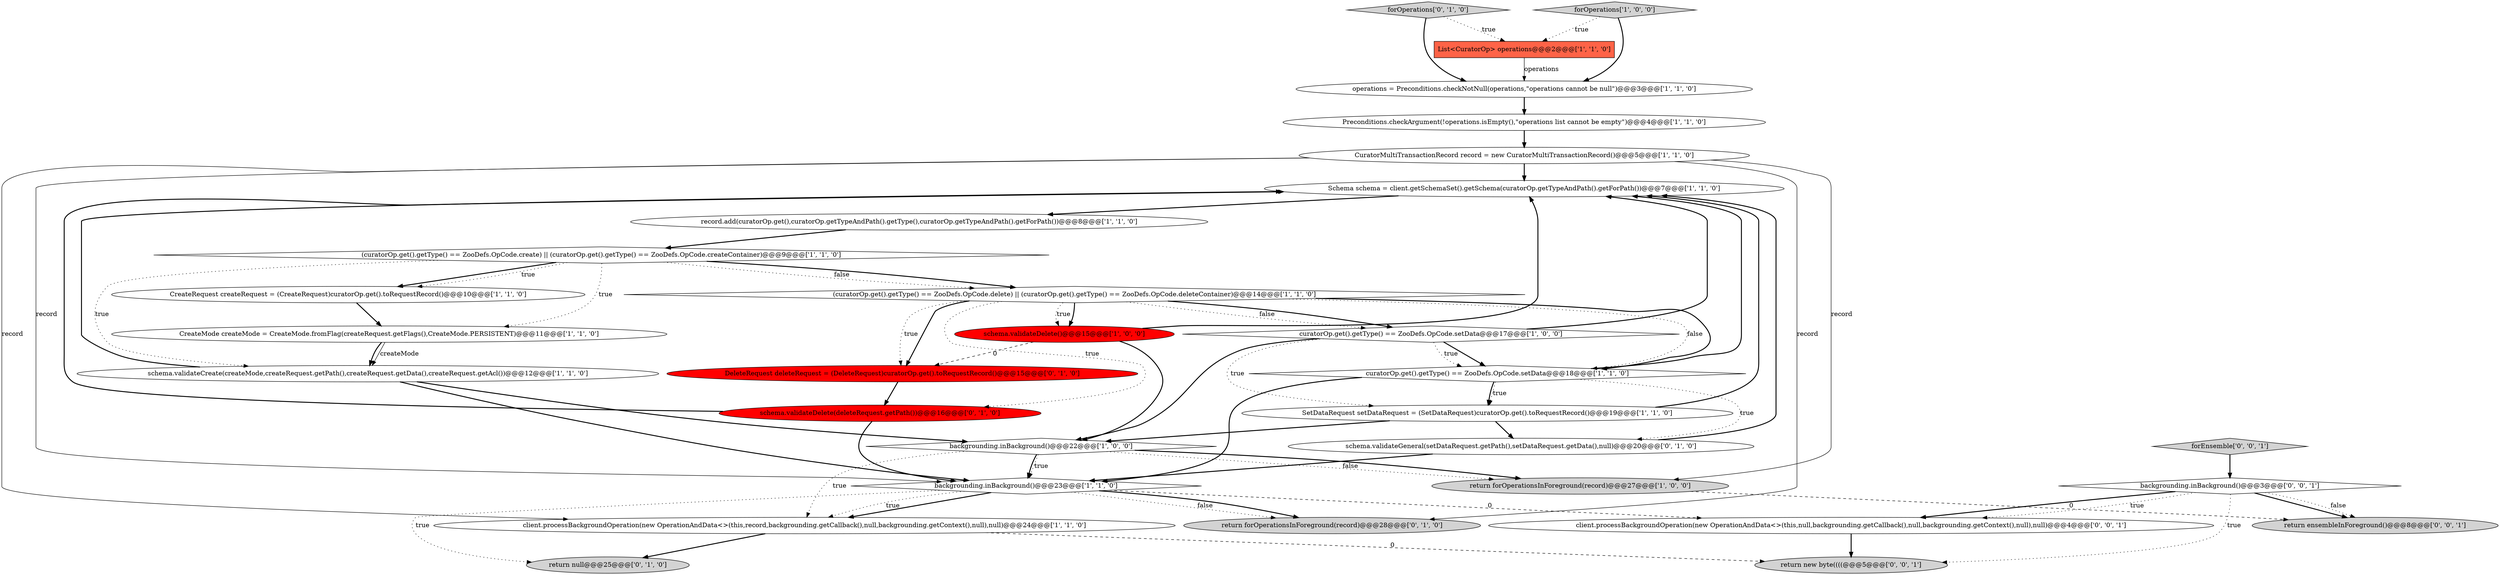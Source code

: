 digraph {
2 [style = filled, label = "Schema schema = client.getSchemaSet().getSchema(curatorOp.getTypeAndPath().getForPath())@@@7@@@['1', '1', '0']", fillcolor = white, shape = ellipse image = "AAA0AAABBB1BBB"];
3 [style = filled, label = "record.add(curatorOp.get(),curatorOp.getTypeAndPath().getType(),curatorOp.getTypeAndPath().getForPath())@@@8@@@['1', '1', '0']", fillcolor = white, shape = ellipse image = "AAA0AAABBB1BBB"];
25 [style = filled, label = "forOperations['0', '1', '0']", fillcolor = lightgray, shape = diamond image = "AAA0AAABBB2BBB"];
8 [style = filled, label = "curatorOp.get().getType() == ZooDefs.OpCode.setData@@@17@@@['1', '0', '0']", fillcolor = white, shape = diamond image = "AAA0AAABBB1BBB"];
26 [style = filled, label = "client.processBackgroundOperation(new OperationAndData<>(this,null,backgrounding.getCallback(),null,backgrounding.getContext(),null),null)@@@4@@@['0', '0', '1']", fillcolor = white, shape = ellipse image = "AAA0AAABBB3BBB"];
5 [style = filled, label = "client.processBackgroundOperation(new OperationAndData<>(this,record,backgrounding.getCallback(),null,backgrounding.getContext(),null),null)@@@24@@@['1', '1', '0']", fillcolor = white, shape = ellipse image = "AAA0AAABBB1BBB"];
18 [style = filled, label = "schema.validateCreate(createMode,createRequest.getPath(),createRequest.getData(),createRequest.getAcl())@@@12@@@['1', '1', '0']", fillcolor = white, shape = ellipse image = "AAA0AAABBB1BBB"];
20 [style = filled, label = "schema.validateGeneral(setDataRequest.getPath(),setDataRequest.getData(),null)@@@20@@@['0', '1', '0']", fillcolor = white, shape = ellipse image = "AAA0AAABBB2BBB"];
22 [style = filled, label = "DeleteRequest deleteRequest = (DeleteRequest)curatorOp.get().toRequestRecord()@@@15@@@['0', '1', '0']", fillcolor = red, shape = ellipse image = "AAA1AAABBB2BBB"];
0 [style = filled, label = "CreateMode createMode = CreateMode.fromFlag(createRequest.getFlags(),CreateMode.PERSISTENT)@@@11@@@['1', '1', '0']", fillcolor = white, shape = ellipse image = "AAA0AAABBB1BBB"];
11 [style = filled, label = "SetDataRequest setDataRequest = (SetDataRequest)curatorOp.get().toRequestRecord()@@@19@@@['1', '1', '0']", fillcolor = white, shape = ellipse image = "AAA0AAABBB1BBB"];
21 [style = filled, label = "schema.validateDelete(deleteRequest.getPath())@@@16@@@['0', '1', '0']", fillcolor = red, shape = ellipse image = "AAA1AAABBB2BBB"];
13 [style = filled, label = "CuratorMultiTransactionRecord record = new CuratorMultiTransactionRecord()@@@5@@@['1', '1', '0']", fillcolor = white, shape = ellipse image = "AAA0AAABBB1BBB"];
6 [style = filled, label = "List<CuratorOp> operations@@@2@@@['1', '1', '0']", fillcolor = tomato, shape = box image = "AAA0AAABBB1BBB"];
29 [style = filled, label = "backgrounding.inBackground()@@@3@@@['0', '0', '1']", fillcolor = white, shape = diamond image = "AAA0AAABBB3BBB"];
4 [style = filled, label = "CreateRequest createRequest = (CreateRequest)curatorOp.get().toRequestRecord()@@@10@@@['1', '1', '0']", fillcolor = white, shape = ellipse image = "AAA0AAABBB1BBB"];
24 [style = filled, label = "return null@@@25@@@['0', '1', '0']", fillcolor = lightgray, shape = ellipse image = "AAA0AAABBB2BBB"];
15 [style = filled, label = "operations = Preconditions.checkNotNull(operations,\"operations cannot be null\")@@@3@@@['1', '1', '0']", fillcolor = white, shape = ellipse image = "AAA0AAABBB1BBB"];
10 [style = filled, label = "forOperations['1', '0', '0']", fillcolor = lightgray, shape = diamond image = "AAA0AAABBB1BBB"];
17 [style = filled, label = "backgrounding.inBackground()@@@22@@@['1', '0', '0']", fillcolor = white, shape = diamond image = "AAA0AAABBB1BBB"];
27 [style = filled, label = "return ensembleInForeground()@@@8@@@['0', '0', '1']", fillcolor = lightgray, shape = ellipse image = "AAA0AAABBB3BBB"];
7 [style = filled, label = "Preconditions.checkArgument(!operations.isEmpty(),\"operations list cannot be empty\")@@@4@@@['1', '1', '0']", fillcolor = white, shape = ellipse image = "AAA0AAABBB1BBB"];
19 [style = filled, label = "curatorOp.get().getType() == ZooDefs.OpCode.setData@@@18@@@['1', '1', '0']", fillcolor = white, shape = diamond image = "AAA0AAABBB1BBB"];
9 [style = filled, label = "(curatorOp.get().getType() == ZooDefs.OpCode.create) || (curatorOp.get().getType() == ZooDefs.OpCode.createContainer)@@@9@@@['1', '1', '0']", fillcolor = white, shape = diamond image = "AAA0AAABBB1BBB"];
1 [style = filled, label = "(curatorOp.get().getType() == ZooDefs.OpCode.delete) || (curatorOp.get().getType() == ZooDefs.OpCode.deleteContainer)@@@14@@@['1', '1', '0']", fillcolor = white, shape = diamond image = "AAA0AAABBB1BBB"];
12 [style = filled, label = "backgrounding.inBackground()@@@23@@@['1', '1', '0']", fillcolor = white, shape = diamond image = "AAA0AAABBB1BBB"];
14 [style = filled, label = "return forOperationsInForeground(record)@@@27@@@['1', '0', '0']", fillcolor = lightgray, shape = ellipse image = "AAA0AAABBB1BBB"];
23 [style = filled, label = "return forOperationsInForeground(record)@@@28@@@['0', '1', '0']", fillcolor = lightgray, shape = ellipse image = "AAA0AAABBB2BBB"];
30 [style = filled, label = "forEnsemble['0', '0', '1']", fillcolor = lightgray, shape = diamond image = "AAA0AAABBB3BBB"];
28 [style = filled, label = "return new byte((((@@@5@@@['0', '0', '1']", fillcolor = lightgray, shape = ellipse image = "AAA0AAABBB3BBB"];
16 [style = filled, label = "schema.validateDelete()@@@15@@@['1', '0', '0']", fillcolor = red, shape = ellipse image = "AAA1AAABBB1BBB"];
7->13 [style = bold, label=""];
11->20 [style = bold, label=""];
12->23 [style = dotted, label="false"];
10->6 [style = dotted, label="true"];
9->0 [style = dotted, label="true"];
1->8 [style = bold, label=""];
10->15 [style = bold, label=""];
12->5 [style = bold, label=""];
15->7 [style = bold, label=""];
13->5 [style = solid, label="record"];
19->12 [style = bold, label=""];
8->19 [style = bold, label=""];
19->20 [style = dotted, label="true"];
13->23 [style = solid, label="record"];
9->4 [style = bold, label=""];
2->3 [style = bold, label=""];
1->22 [style = dotted, label="true"];
18->12 [style = bold, label=""];
18->17 [style = bold, label=""];
22->21 [style = bold, label=""];
1->21 [style = dotted, label="true"];
19->11 [style = bold, label=""];
17->14 [style = dotted, label="false"];
19->2 [style = bold, label=""];
16->17 [style = bold, label=""];
18->2 [style = bold, label=""];
16->2 [style = bold, label=""];
29->26 [style = dotted, label="true"];
14->27 [style = dashed, label="0"];
1->19 [style = dotted, label="false"];
30->29 [style = bold, label=""];
11->2 [style = bold, label=""];
4->0 [style = bold, label=""];
21->2 [style = bold, label=""];
29->26 [style = bold, label=""];
1->22 [style = bold, label=""];
21->12 [style = bold, label=""];
20->2 [style = bold, label=""];
3->9 [style = bold, label=""];
8->17 [style = bold, label=""];
12->26 [style = dashed, label="0"];
29->27 [style = bold, label=""];
0->18 [style = solid, label="createMode"];
17->12 [style = bold, label=""];
5->28 [style = dashed, label="0"];
1->8 [style = dotted, label="false"];
29->28 [style = dotted, label="true"];
8->2 [style = bold, label=""];
17->12 [style = dotted, label="true"];
12->5 [style = dotted, label="true"];
17->14 [style = bold, label=""];
1->16 [style = bold, label=""];
19->11 [style = dotted, label="true"];
5->24 [style = bold, label=""];
29->27 [style = dotted, label="false"];
20->12 [style = bold, label=""];
13->14 [style = solid, label="record"];
12->24 [style = dotted, label="true"];
25->6 [style = dotted, label="true"];
25->15 [style = bold, label=""];
9->4 [style = dotted, label="true"];
9->18 [style = dotted, label="true"];
11->17 [style = bold, label=""];
0->18 [style = bold, label=""];
8->11 [style = dotted, label="true"];
6->15 [style = solid, label="operations"];
12->23 [style = bold, label=""];
13->12 [style = solid, label="record"];
1->16 [style = dotted, label="true"];
26->28 [style = bold, label=""];
9->1 [style = bold, label=""];
1->19 [style = bold, label=""];
8->19 [style = dotted, label="true"];
16->22 [style = dashed, label="0"];
13->2 [style = bold, label=""];
17->5 [style = dotted, label="true"];
9->1 [style = dotted, label="false"];
}
